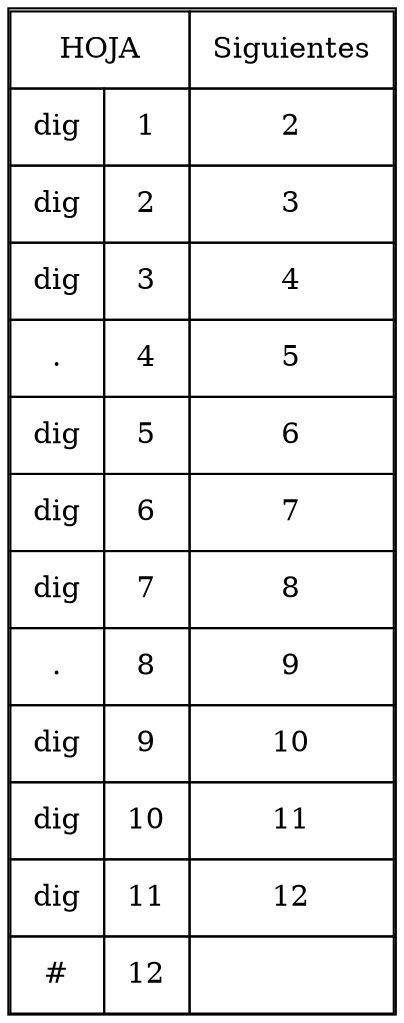 digraph grafica{
rankdir=LR;
forcelabels= true;
node [shape = plain];
nodo46 [label = <<table border = '1' cellboder = '1' cellspacing='0' cellpadding='10'>
<tr>
<td COLSPAN='2'>HOJA</td>
<td>Siguientes</td>
</tr>
<tr>
<td>dig</td>
<td>1</td>
<td>2</td>
</tr>
<tr>
<td>dig</td>
<td>2</td>
<td>3</td>
</tr>
<tr>
<td>dig</td>
<td>3</td>
<td>4</td>
</tr>
<tr>
<td>.</td>
<td>4</td>
<td>5</td>
</tr>
<tr>
<td>dig</td>
<td>5</td>
<td>6</td>
</tr>
<tr>
<td>dig</td>
<td>6</td>
<td>7</td>
</tr>
<tr>
<td>dig</td>
<td>7</td>
<td>8</td>
</tr>
<tr>
<td>.</td>
<td>8</td>
<td>9</td>
</tr>
<tr>
<td>dig</td>
<td>9</td>
<td>10</td>
</tr>
<tr>
<td>dig</td>
<td>10</td>
<td>11</td>
</tr>
<tr>
<td>dig</td>
<td>11</td>
<td>12</td>
</tr>
<tr>
<td>#</td>
<td>12</td>
<td></td>
</tr>
</table>>];

}
